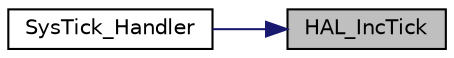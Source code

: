 digraph "HAL_IncTick"
{
 // LATEX_PDF_SIZE
  edge [fontname="Helvetica",fontsize="10",labelfontname="Helvetica",labelfontsize="10"];
  node [fontname="Helvetica",fontsize="10",shape=record];
  rankdir="RL";
  Node1 [label="HAL_IncTick",height=0.2,width=0.4,color="black", fillcolor="grey75", style="filled", fontcolor="black",tooltip="This function is called to increment a global variable \"uwTick\" used as application time base."];
  Node1 -> Node2 [dir="back",color="midnightblue",fontsize="10",style="solid",fontname="Helvetica"];
  Node2 [label="SysTick_Handler",height=0.2,width=0.4,color="black", fillcolor="white", style="filled",URL="$stm32f4xx__it_8h.html#ab5e09814056d617c521549e542639b7e",tooltip="This function handles System tick timer."];
}
